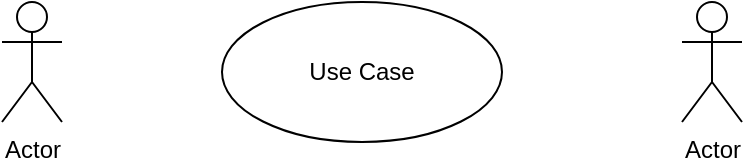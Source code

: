 <mxfile version="14.4.3" type="device" pages="3"><diagram id="1RZVzousISWb5a8k0P-Y" name="Usecase"><mxGraphModel dx="846" dy="494" grid="1" gridSize="10" guides="1" tooltips="1" connect="1" arrows="1" fold="1" page="1" pageScale="1" pageWidth="850" pageHeight="1100" math="0" shadow="0"><root><mxCell id="0"/><mxCell id="1" parent="0"/><mxCell id="ZLhpvtdAjn2yRUdc2olE-1" value="Actor" style="shape=umlActor;verticalLabelPosition=bottom;verticalAlign=top;html=1;outlineConnect=0;" parent="1" vertex="1"><mxGeometry x="230" y="140" width="30" height="60" as="geometry"/></mxCell><mxCell id="ZLhpvtdAjn2yRUdc2olE-2" value="Use Case" style="ellipse;whiteSpace=wrap;html=1;" parent="1" vertex="1"><mxGeometry x="340" y="140" width="140" height="70" as="geometry"/></mxCell><mxCell id="ZLhpvtdAjn2yRUdc2olE-3" value="Actor" style="shape=umlActor;verticalLabelPosition=bottom;verticalAlign=top;html=1;outlineConnect=0;" parent="1" vertex="1"><mxGeometry x="570" y="140" width="30" height="60" as="geometry"/></mxCell></root></mxGraphModel></diagram><diagram id="y_s4bgvlzb08ftjt3qP4" name="Wireframe"><mxGraphModel dx="2124" dy="1020" grid="0" gridSize="10" guides="1" tooltips="1" connect="1" arrows="1" fold="1" page="0" pageScale="1" pageWidth="850" pageHeight="1100" math="0" shadow="0"><root><mxCell id="UDJCawaxmf3lOHUidrGU-0"/><mxCell id="UDJCawaxmf3lOHUidrGU-1" parent="UDJCawaxmf3lOHUidrGU-0"/><mxCell id="CvtD-ER8XAW-1Uu7swTq-0" value="" style="rounded=0;whiteSpace=wrap;html=1;" parent="UDJCawaxmf3lOHUidrGU-1" vertex="1"><mxGeometry x="-18" y="19" width="929" height="552" as="geometry"/></mxCell><mxCell id="CvtD-ER8XAW-1Uu7swTq-1" value="Dashboard" style="rounded=0;whiteSpace=wrap;html=1;align=left;fontSize=14;" parent="UDJCawaxmf3lOHUidrGU-1" vertex="1"><mxGeometry x="-18" y="71" width="189" height="37" as="geometry"/></mxCell><mxCell id="CvtD-ER8XAW-1Uu7swTq-4" value="" style="rounded=0;whiteSpace=wrap;html=1;" parent="UDJCawaxmf3lOHUidrGU-1" vertex="1"><mxGeometry x="-18" y="108" width="189" height="37" as="geometry"/></mxCell><mxCell id="CvtD-ER8XAW-1Uu7swTq-5" value="" style="rounded=0;whiteSpace=wrap;html=1;" parent="UDJCawaxmf3lOHUidrGU-1" vertex="1"><mxGeometry x="-18" y="19" width="929" height="52" as="geometry"/></mxCell><mxCell id="CvtD-ER8XAW-1Uu7swTq-6" value="" style="rounded=0;whiteSpace=wrap;html=1;" parent="UDJCawaxmf3lOHUidrGU-1" vertex="1"><mxGeometry x="171" y="71" width="740" height="462" as="geometry"/></mxCell><mxCell id="CvtD-ER8XAW-1Uu7swTq-7" value="" style="rounded=0;whiteSpace=wrap;html=1;" parent="UDJCawaxmf3lOHUidrGU-1" vertex="1"><mxGeometry x="-18" y="531" width="929" height="41" as="geometry"/></mxCell><mxCell id="CvtD-ER8XAW-1Uu7swTq-8" value="" style="rounded=0;whiteSpace=wrap;html=1;" parent="UDJCawaxmf3lOHUidrGU-1" vertex="1"><mxGeometry x="-19" y="146" width="189" height="37" as="geometry"/></mxCell><mxCell id="CvtD-ER8XAW-1Uu7swTq-9" value="" style="rounded=0;whiteSpace=wrap;html=1;" parent="UDJCawaxmf3lOHUidrGU-1" vertex="1"><mxGeometry x="-19" y="183" width="189" height="37" as="geometry"/></mxCell><mxCell id="CvtD-ER8XAW-1Uu7swTq-2" value="" style="dashed=0;outlineConnect=0;html=1;align=center;labelPosition=center;verticalLabelPosition=bottom;verticalAlign=top;shape=mxgraph.weblogos.android;fillColor=#A4CA39;strokeColor=none" parent="UDJCawaxmf3lOHUidrGU-1" vertex="1"><mxGeometry x="-6" y="25.5" width="26" height="39" as="geometry"/></mxCell><mxCell id="CvtD-ER8XAW-1Uu7swTq-10" value="SPK Penilaian karyawan" style="text;html=1;align=center;verticalAlign=middle;resizable=0;points=[];autosize=1;fontStyle=1;fontSize=15;" parent="UDJCawaxmf3lOHUidrGU-1" vertex="1"><mxGeometry x="32" y="34" width="183" height="22" as="geometry"/></mxCell><mxCell id="CvtD-ER8XAW-1Uu7swTq-11" value="" style="pointerEvents=1;shadow=0;dashed=0;html=1;strokeColor=none;labelPosition=center;verticalLabelPosition=bottom;verticalAlign=top;align=center;fillColor=#505050;shape=mxgraph.mscae.intune.account_portal;fontSize=15;" parent="UDJCawaxmf3lOHUidrGU-1" vertex="1"><mxGeometry x="865" y="29.5" width="22" height="31" as="geometry"/></mxCell><mxCell id="CvtD-ER8XAW-1Uu7swTq-12" value="Copyeright @ SPK" style="text;html=1;align=center;verticalAlign=middle;resizable=0;points=[];autosize=1;fontSize=14;" parent="UDJCawaxmf3lOHUidrGU-1" vertex="1"><mxGeometry x="372" y="541" width="128" height="21" as="geometry"/></mxCell></root></mxGraphModel></diagram><diagram id="EhaP7U-JT3f8YgvQca6I" name="Relasi Tabel"><mxGraphModel dx="1231" dy="729" grid="0" gridSize="10" guides="1" tooltips="1" connect="1" arrows="1" fold="1" page="0" pageScale="1" pageWidth="850" pageHeight="1100" math="0" shadow="0"><root><mxCell id="19EoiY2_Z62q6Ys6flRW-0"/><mxCell id="19EoiY2_Z62q6Ys6flRW-1" parent="19EoiY2_Z62q6Ys6flRW-0"/><mxCell id="19EoiY2_Z62q6Ys6flRW-2" value="Karyawan" style="shape=table;startSize=30;container=1;collapsible=1;childLayout=tableLayout;fixedRows=1;rowLines=0;fontStyle=1;align=center;resizeLast=1;" vertex="1" parent="19EoiY2_Z62q6Ys6flRW-1"><mxGeometry x="35" y="255" width="180" height="220" as="geometry"/></mxCell><mxCell id="19EoiY2_Z62q6Ys6flRW-3" value="" style="shape=partialRectangle;collapsible=0;dropTarget=0;pointerEvents=0;fillColor=none;top=0;left=0;bottom=1;right=0;points=[[0,0.5],[1,0.5]];portConstraint=eastwest;" vertex="1" parent="19EoiY2_Z62q6Ys6flRW-2"><mxGeometry y="30" width="180" height="30" as="geometry"/></mxCell><mxCell id="19EoiY2_Z62q6Ys6flRW-4" value="PK" style="shape=partialRectangle;connectable=0;fillColor=none;top=0;left=0;bottom=0;right=0;fontStyle=1;overflow=hidden;" vertex="1" parent="19EoiY2_Z62q6Ys6flRW-3"><mxGeometry width="30" height="30" as="geometry"/></mxCell><mxCell id="19EoiY2_Z62q6Ys6flRW-5" value="id_karyawan (int, 11)" style="shape=partialRectangle;connectable=0;fillColor=none;top=0;left=0;bottom=0;right=0;align=left;spacingLeft=6;fontStyle=5;overflow=hidden;" vertex="1" parent="19EoiY2_Z62q6Ys6flRW-3"><mxGeometry x="30" width="150" height="30" as="geometry"/></mxCell><mxCell id="19EoiY2_Z62q6Ys6flRW-6" value="" style="shape=partialRectangle;collapsible=0;dropTarget=0;pointerEvents=0;fillColor=none;top=0;left=0;bottom=0;right=0;points=[[0,0.5],[1,0.5]];portConstraint=eastwest;" vertex="1" parent="19EoiY2_Z62q6Ys6flRW-2"><mxGeometry y="60" width="180" height="30" as="geometry"/></mxCell><mxCell id="19EoiY2_Z62q6Ys6flRW-7" value="" style="shape=partialRectangle;connectable=0;fillColor=none;top=0;left=0;bottom=0;right=0;editable=1;overflow=hidden;" vertex="1" parent="19EoiY2_Z62q6Ys6flRW-6"><mxGeometry width="30" height="30" as="geometry"/></mxCell><mxCell id="19EoiY2_Z62q6Ys6flRW-8" value="nip (char, 6)" style="shape=partialRectangle;connectable=0;fillColor=none;top=0;left=0;bottom=0;right=0;align=left;spacingLeft=6;overflow=hidden;" vertex="1" parent="19EoiY2_Z62q6Ys6flRW-6"><mxGeometry x="30" width="150" height="30" as="geometry"/></mxCell><mxCell id="19EoiY2_Z62q6Ys6flRW-9" value="" style="shape=partialRectangle;collapsible=0;dropTarget=0;pointerEvents=0;fillColor=none;top=0;left=0;bottom=0;right=0;points=[[0,0.5],[1,0.5]];portConstraint=eastwest;" vertex="1" parent="19EoiY2_Z62q6Ys6flRW-2"><mxGeometry y="90" width="180" height="30" as="geometry"/></mxCell><mxCell id="19EoiY2_Z62q6Ys6flRW-10" value="" style="shape=partialRectangle;connectable=0;fillColor=none;top=0;left=0;bottom=0;right=0;editable=1;overflow=hidden;" vertex="1" parent="19EoiY2_Z62q6Ys6flRW-9"><mxGeometry width="30" height="30" as="geometry"/></mxCell><mxCell id="19EoiY2_Z62q6Ys6flRW-11" value="nama (varchar, 50)" style="shape=partialRectangle;connectable=0;fillColor=none;top=0;left=0;bottom=0;right=0;align=left;spacingLeft=6;overflow=hidden;" vertex="1" parent="19EoiY2_Z62q6Ys6flRW-9"><mxGeometry x="30" width="150" height="30" as="geometry"/></mxCell><mxCell id="19EoiY2_Z62q6Ys6flRW-12" value="" style="shape=partialRectangle;collapsible=0;dropTarget=0;pointerEvents=0;fillColor=none;top=0;left=0;bottom=0;right=0;points=[[0,0.5],[1,0.5]];portConstraint=eastwest;" vertex="1" parent="19EoiY2_Z62q6Ys6flRW-2"><mxGeometry y="120" width="180" height="30" as="geometry"/></mxCell><mxCell id="19EoiY2_Z62q6Ys6flRW-13" value="" style="shape=partialRectangle;connectable=0;fillColor=none;top=0;left=0;bottom=0;right=0;editable=1;overflow=hidden;" vertex="1" parent="19EoiY2_Z62q6Ys6flRW-12"><mxGeometry width="30" height="30" as="geometry"/></mxCell><mxCell id="19EoiY2_Z62q6Ys6flRW-14" value="jns_kel (enum, 'L';'P')" style="shape=partialRectangle;connectable=0;fillColor=none;top=0;left=0;bottom=0;right=0;align=left;spacingLeft=6;overflow=hidden;" vertex="1" parent="19EoiY2_Z62q6Ys6flRW-12"><mxGeometry x="30" width="150" height="30" as="geometry"/></mxCell><mxCell id="19EoiY2_Z62q6Ys6flRW-21" value="" style="shape=partialRectangle;collapsible=0;dropTarget=0;pointerEvents=0;fillColor=none;top=0;left=0;bottom=0;right=0;points=[[0,0.5],[1,0.5]];portConstraint=eastwest;" vertex="1" parent="19EoiY2_Z62q6Ys6flRW-2"><mxGeometry y="150" width="180" height="30" as="geometry"/></mxCell><mxCell id="19EoiY2_Z62q6Ys6flRW-22" value="" style="shape=partialRectangle;connectable=0;fillColor=none;top=0;left=0;bottom=0;right=0;editable=1;overflow=hidden;" vertex="1" parent="19EoiY2_Z62q6Ys6flRW-21"><mxGeometry width="30" height="30" as="geometry"/></mxCell><mxCell id="19EoiY2_Z62q6Ys6flRW-23" value="alamat (varchar, 100)" style="shape=partialRectangle;connectable=0;fillColor=none;top=0;left=0;bottom=0;right=0;align=left;spacingLeft=6;overflow=hidden;" vertex="1" parent="19EoiY2_Z62q6Ys6flRW-21"><mxGeometry x="30" width="150" height="30" as="geometry"/></mxCell><mxCell id="19EoiY2_Z62q6Ys6flRW-24" value="" style="shape=partialRectangle;collapsible=0;dropTarget=0;pointerEvents=0;fillColor=none;top=0;left=0;bottom=0;right=0;points=[[0,0.5],[1,0.5]];portConstraint=eastwest;" vertex="1" parent="19EoiY2_Z62q6Ys6flRW-2"><mxGeometry y="180" width="180" height="30" as="geometry"/></mxCell><mxCell id="19EoiY2_Z62q6Ys6flRW-25" value="" style="shape=partialRectangle;connectable=0;fillColor=none;top=0;left=0;bottom=0;right=0;editable=1;overflow=hidden;" vertex="1" parent="19EoiY2_Z62q6Ys6flRW-24"><mxGeometry width="30" height="30" as="geometry"/></mxCell><mxCell id="19EoiY2_Z62q6Ys6flRW-26" value="no_hp (varchar, 14)" style="shape=partialRectangle;connectable=0;fillColor=none;top=0;left=0;bottom=0;right=0;align=left;spacingLeft=6;overflow=hidden;" vertex="1" parent="19EoiY2_Z62q6Ys6flRW-24"><mxGeometry x="30" width="150" height="30" as="geometry"/></mxCell><mxCell id="19EoiY2_Z62q6Ys6flRW-27" value="Kriteria" style="shape=table;startSize=30;container=1;collapsible=1;childLayout=tableLayout;fixedRows=1;rowLines=0;fontStyle=1;align=center;resizeLast=1;" vertex="1" parent="19EoiY2_Z62q6Ys6flRW-1"><mxGeometry x="858" y="265" width="196" height="180" as="geometry"/></mxCell><mxCell id="19EoiY2_Z62q6Ys6flRW-28" value="" style="shape=partialRectangle;collapsible=0;dropTarget=0;pointerEvents=0;fillColor=none;top=0;left=0;bottom=1;right=0;points=[[0,0.5],[1,0.5]];portConstraint=eastwest;" vertex="1" parent="19EoiY2_Z62q6Ys6flRW-27"><mxGeometry y="30" width="196" height="30" as="geometry"/></mxCell><mxCell id="19EoiY2_Z62q6Ys6flRW-29" value="PK" style="shape=partialRectangle;connectable=0;fillColor=none;top=0;left=0;bottom=0;right=0;fontStyle=1;overflow=hidden;" vertex="1" parent="19EoiY2_Z62q6Ys6flRW-28"><mxGeometry width="30" height="30" as="geometry"/></mxCell><mxCell id="19EoiY2_Z62q6Ys6flRW-30" value="id_kriteria (int, 11)" style="shape=partialRectangle;connectable=0;fillColor=none;top=0;left=0;bottom=0;right=0;align=left;spacingLeft=6;fontStyle=5;overflow=hidden;" vertex="1" parent="19EoiY2_Z62q6Ys6flRW-28"><mxGeometry x="30" width="166" height="30" as="geometry"/></mxCell><mxCell id="19EoiY2_Z62q6Ys6flRW-31" value="" style="shape=partialRectangle;collapsible=0;dropTarget=0;pointerEvents=0;fillColor=none;top=0;left=0;bottom=0;right=0;points=[[0,0.5],[1,0.5]];portConstraint=eastwest;" vertex="1" parent="19EoiY2_Z62q6Ys6flRW-27"><mxGeometry y="60" width="196" height="30" as="geometry"/></mxCell><mxCell id="19EoiY2_Z62q6Ys6flRW-32" value="" style="shape=partialRectangle;connectable=0;fillColor=none;top=0;left=0;bottom=0;right=0;editable=1;overflow=hidden;" vertex="1" parent="19EoiY2_Z62q6Ys6flRW-31"><mxGeometry width="30" height="30" as="geometry"/></mxCell><mxCell id="19EoiY2_Z62q6Ys6flRW-33" value="nama_kriteria (varchar, 20)" style="shape=partialRectangle;connectable=0;fillColor=none;top=0;left=0;bottom=0;right=0;align=left;spacingLeft=6;overflow=hidden;" vertex="1" parent="19EoiY2_Z62q6Ys6flRW-31"><mxGeometry x="30" width="166" height="30" as="geometry"/></mxCell><mxCell id="19EoiY2_Z62q6Ys6flRW-127" value="" style="shape=partialRectangle;collapsible=0;dropTarget=0;pointerEvents=0;fillColor=none;top=0;left=0;bottom=0;right=0;points=[[0,0.5],[1,0.5]];portConstraint=eastwest;" vertex="1" parent="19EoiY2_Z62q6Ys6flRW-27"><mxGeometry y="90" width="196" height="30" as="geometry"/></mxCell><mxCell id="19EoiY2_Z62q6Ys6flRW-128" value="" style="shape=partialRectangle;connectable=0;fillColor=none;top=0;left=0;bottom=0;right=0;editable=1;overflow=hidden;" vertex="1" parent="19EoiY2_Z62q6Ys6flRW-127"><mxGeometry width="30" height="30" as="geometry"/></mxCell><mxCell id="19EoiY2_Z62q6Ys6flRW-129" value="tipe (enum, 'b';'c')" style="shape=partialRectangle;connectable=0;fillColor=none;top=0;left=0;bottom=0;right=0;align=left;spacingLeft=6;overflow=hidden;" vertex="1" parent="19EoiY2_Z62q6Ys6flRW-127"><mxGeometry x="30" width="166" height="30" as="geometry"/></mxCell><mxCell id="19EoiY2_Z62q6Ys6flRW-34" value="" style="shape=partialRectangle;collapsible=0;dropTarget=0;pointerEvents=0;fillColor=none;top=0;left=0;bottom=0;right=0;points=[[0,0.5],[1,0.5]];portConstraint=eastwest;" vertex="1" parent="19EoiY2_Z62q6Ys6flRW-27"><mxGeometry y="120" width="196" height="30" as="geometry"/></mxCell><mxCell id="19EoiY2_Z62q6Ys6flRW-35" value="" style="shape=partialRectangle;connectable=0;fillColor=none;top=0;left=0;bottom=0;right=0;editable=1;overflow=hidden;" vertex="1" parent="19EoiY2_Z62q6Ys6flRW-34"><mxGeometry width="30" height="30" as="geometry"/></mxCell><mxCell id="19EoiY2_Z62q6Ys6flRW-36" value="bobot (double, 1)" style="shape=partialRectangle;connectable=0;fillColor=none;top=0;left=0;bottom=0;right=0;align=left;spacingLeft=6;overflow=hidden;" vertex="1" parent="19EoiY2_Z62q6Ys6flRW-34"><mxGeometry x="30" width="166" height="30" as="geometry"/></mxCell><mxCell id="19EoiY2_Z62q6Ys6flRW-37" value="" style="shape=partialRectangle;collapsible=0;dropTarget=0;pointerEvents=0;fillColor=none;top=0;left=0;bottom=0;right=0;points=[[0,0.5],[1,0.5]];portConstraint=eastwest;" vertex="1" parent="19EoiY2_Z62q6Ys6flRW-27"><mxGeometry y="150" width="196" height="30" as="geometry"/></mxCell><mxCell id="19EoiY2_Z62q6Ys6flRW-38" value="" style="shape=partialRectangle;connectable=0;fillColor=none;top=0;left=0;bottom=0;right=0;editable=1;overflow=hidden;" vertex="1" parent="19EoiY2_Z62q6Ys6flRW-37"><mxGeometry width="30" height="30" as="geometry"/></mxCell><mxCell id="19EoiY2_Z62q6Ys6flRW-39" value="" style="shape=partialRectangle;connectable=0;fillColor=none;top=0;left=0;bottom=0;right=0;align=left;spacingLeft=6;overflow=hidden;" vertex="1" parent="19EoiY2_Z62q6Ys6flRW-37"><mxGeometry x="30" width="166" height="30" as="geometry"/></mxCell><mxCell id="19EoiY2_Z62q6Ys6flRW-46" value="Periode" style="shape=table;startSize=30;container=1;collapsible=1;childLayout=tableLayout;fixedRows=1;rowLines=0;fontStyle=1;align=center;resizeLast=1;" vertex="1" parent="19EoiY2_Z62q6Ys6flRW-1"><mxGeometry x="842" y="510" width="196" height="120" as="geometry"/></mxCell><mxCell id="19EoiY2_Z62q6Ys6flRW-47" value="" style="shape=partialRectangle;collapsible=0;dropTarget=0;pointerEvents=0;fillColor=none;top=0;left=0;bottom=1;right=0;points=[[0,0.5],[1,0.5]];portConstraint=eastwest;" vertex="1" parent="19EoiY2_Z62q6Ys6flRW-46"><mxGeometry y="30" width="196" height="30" as="geometry"/></mxCell><mxCell id="19EoiY2_Z62q6Ys6flRW-48" value="PK" style="shape=partialRectangle;connectable=0;fillColor=none;top=0;left=0;bottom=0;right=0;fontStyle=1;overflow=hidden;" vertex="1" parent="19EoiY2_Z62q6Ys6flRW-47"><mxGeometry width="30" height="30" as="geometry"/></mxCell><mxCell id="19EoiY2_Z62q6Ys6flRW-49" value="id_periode (int, 11)" style="shape=partialRectangle;connectable=0;fillColor=none;top=0;left=0;bottom=0;right=0;align=left;spacingLeft=6;fontStyle=5;overflow=hidden;" vertex="1" parent="19EoiY2_Z62q6Ys6flRW-47"><mxGeometry x="30" width="166" height="30" as="geometry"/></mxCell><mxCell id="19EoiY2_Z62q6Ys6flRW-50" value="" style="shape=partialRectangle;collapsible=0;dropTarget=0;pointerEvents=0;fillColor=none;top=0;left=0;bottom=0;right=0;points=[[0,0.5],[1,0.5]];portConstraint=eastwest;" vertex="1" parent="19EoiY2_Z62q6Ys6flRW-46"><mxGeometry y="60" width="196" height="30" as="geometry"/></mxCell><mxCell id="19EoiY2_Z62q6Ys6flRW-51" value="" style="shape=partialRectangle;connectable=0;fillColor=none;top=0;left=0;bottom=0;right=0;editable=1;overflow=hidden;" vertex="1" parent="19EoiY2_Z62q6Ys6flRW-50"><mxGeometry width="30" height="30" as="geometry"/></mxCell><mxCell id="19EoiY2_Z62q6Ys6flRW-52" value="tahun (date)" style="shape=partialRectangle;connectable=0;fillColor=none;top=0;left=0;bottom=0;right=0;align=left;spacingLeft=6;overflow=hidden;" vertex="1" parent="19EoiY2_Z62q6Ys6flRW-50"><mxGeometry x="30" width="166" height="30" as="geometry"/></mxCell><mxCell id="19EoiY2_Z62q6Ys6flRW-56" value="" style="shape=partialRectangle;collapsible=0;dropTarget=0;pointerEvents=0;fillColor=none;top=0;left=0;bottom=0;right=0;points=[[0,0.5],[1,0.5]];portConstraint=eastwest;" vertex="1" parent="19EoiY2_Z62q6Ys6flRW-46"><mxGeometry y="90" width="196" height="30" as="geometry"/></mxCell><mxCell id="19EoiY2_Z62q6Ys6flRW-57" value="" style="shape=partialRectangle;connectable=0;fillColor=none;top=0;left=0;bottom=0;right=0;editable=1;overflow=hidden;" vertex="1" parent="19EoiY2_Z62q6Ys6flRW-56"><mxGeometry width="30" height="30" as="geometry"/></mxCell><mxCell id="19EoiY2_Z62q6Ys6flRW-58" value="" style="shape=partialRectangle;connectable=0;fillColor=none;top=0;left=0;bottom=0;right=0;align=left;spacingLeft=6;overflow=hidden;" vertex="1" parent="19EoiY2_Z62q6Ys6flRW-56"><mxGeometry x="30" width="166" height="30" as="geometry"/></mxCell><mxCell id="19EoiY2_Z62q6Ys6flRW-59" value="Kriteria_Periode" style="shape=table;startSize=30;container=1;collapsible=1;childLayout=tableLayout;fixedRows=1;rowLines=0;fontStyle=1;align=center;resizeLast=1;" vertex="1" parent="19EoiY2_Z62q6Ys6flRW-1"><mxGeometry x="592" y="306" width="196" height="180" as="geometry"/></mxCell><mxCell id="19EoiY2_Z62q6Ys6flRW-60" value="" style="shape=partialRectangle;collapsible=0;dropTarget=0;pointerEvents=0;fillColor=none;top=0;left=0;bottom=1;right=0;points=[[0,0.5],[1,0.5]];portConstraint=eastwest;" vertex="1" parent="19EoiY2_Z62q6Ys6flRW-59"><mxGeometry y="30" width="196" height="30" as="geometry"/></mxCell><mxCell id="19EoiY2_Z62q6Ys6flRW-61" value="PK" style="shape=partialRectangle;connectable=0;fillColor=none;top=0;left=0;bottom=0;right=0;fontStyle=1;overflow=hidden;" vertex="1" parent="19EoiY2_Z62q6Ys6flRW-60"><mxGeometry width="30" height="30" as="geometry"/></mxCell><mxCell id="19EoiY2_Z62q6Ys6flRW-62" value="id_kriteria_periode (int, 11)" style="shape=partialRectangle;connectable=0;fillColor=none;top=0;left=0;bottom=0;right=0;align=left;spacingLeft=6;fontStyle=5;overflow=hidden;" vertex="1" parent="19EoiY2_Z62q6Ys6flRW-60"><mxGeometry x="30" width="166" height="30" as="geometry"/></mxCell><mxCell id="19EoiY2_Z62q6Ys6flRW-72" value="" style="shape=partialRectangle;collapsible=0;dropTarget=0;pointerEvents=0;fillColor=none;top=0;left=0;bottom=1;right=0;points=[[0,0.5],[1,0.5]];portConstraint=eastwest;" vertex="1" parent="19EoiY2_Z62q6Ys6flRW-59"><mxGeometry y="60" width="196" height="30" as="geometry"/></mxCell><mxCell id="19EoiY2_Z62q6Ys6flRW-73" value="FK" style="shape=partialRectangle;connectable=0;fillColor=none;top=0;left=0;bottom=0;right=0;fontStyle=1;overflow=hidden;" vertex="1" parent="19EoiY2_Z62q6Ys6flRW-72"><mxGeometry width="30" height="30" as="geometry"/></mxCell><mxCell id="19EoiY2_Z62q6Ys6flRW-74" value="id_kriteria (int, 11)" style="shape=partialRectangle;connectable=0;fillColor=none;top=0;left=0;bottom=0;right=0;align=left;spacingLeft=6;fontStyle=5;overflow=hidden;" vertex="1" parent="19EoiY2_Z62q6Ys6flRW-72"><mxGeometry x="30" width="166" height="30" as="geometry"/></mxCell><mxCell id="19EoiY2_Z62q6Ys6flRW-75" value="" style="shape=partialRectangle;collapsible=0;dropTarget=0;pointerEvents=0;fillColor=none;top=0;left=0;bottom=1;right=0;points=[[0,0.5],[1,0.5]];portConstraint=eastwest;" vertex="1" parent="19EoiY2_Z62q6Ys6flRW-59"><mxGeometry y="90" width="196" height="30" as="geometry"/></mxCell><mxCell id="19EoiY2_Z62q6Ys6flRW-76" value="FK" style="shape=partialRectangle;connectable=0;fillColor=none;top=0;left=0;bottom=0;right=0;fontStyle=1;overflow=hidden;" vertex="1" parent="19EoiY2_Z62q6Ys6flRW-75"><mxGeometry width="30" height="30" as="geometry"/></mxCell><mxCell id="19EoiY2_Z62q6Ys6flRW-77" value="id_periode (int, 11)" style="shape=partialRectangle;connectable=0;fillColor=none;top=0;left=0;bottom=0;right=0;align=left;spacingLeft=6;fontStyle=5;overflow=hidden;" vertex="1" parent="19EoiY2_Z62q6Ys6flRW-75"><mxGeometry x="30" width="166" height="30" as="geometry"/></mxCell><mxCell id="19EoiY2_Z62q6Ys6flRW-63" value="" style="shape=partialRectangle;collapsible=0;dropTarget=0;pointerEvents=0;fillColor=none;top=0;left=0;bottom=0;right=0;points=[[0,0.5],[1,0.5]];portConstraint=eastwest;" vertex="1" parent="19EoiY2_Z62q6Ys6flRW-59"><mxGeometry y="120" width="196" height="30" as="geometry"/></mxCell><mxCell id="19EoiY2_Z62q6Ys6flRW-64" value="" style="shape=partialRectangle;connectable=0;fillColor=none;top=0;left=0;bottom=0;right=0;editable=1;overflow=hidden;" vertex="1" parent="19EoiY2_Z62q6Ys6flRW-63"><mxGeometry width="30" height="30" as="geometry"/></mxCell><mxCell id="19EoiY2_Z62q6Ys6flRW-65" value="deskripsi (varchar, 100)" style="shape=partialRectangle;connectable=0;fillColor=none;top=0;left=0;bottom=0;right=0;align=left;spacingLeft=6;overflow=hidden;" vertex="1" parent="19EoiY2_Z62q6Ys6flRW-63"><mxGeometry x="30" width="166" height="30" as="geometry"/></mxCell><mxCell id="19EoiY2_Z62q6Ys6flRW-69" value="" style="shape=partialRectangle;collapsible=0;dropTarget=0;pointerEvents=0;fillColor=none;top=0;left=0;bottom=0;right=0;points=[[0,0.5],[1,0.5]];portConstraint=eastwest;" vertex="1" parent="19EoiY2_Z62q6Ys6flRW-59"><mxGeometry y="150" width="196" height="30" as="geometry"/></mxCell><mxCell id="19EoiY2_Z62q6Ys6flRW-70" value="" style="shape=partialRectangle;connectable=0;fillColor=none;top=0;left=0;bottom=0;right=0;editable=1;overflow=hidden;" vertex="1" parent="19EoiY2_Z62q6Ys6flRW-69"><mxGeometry width="30" height="30" as="geometry"/></mxCell><mxCell id="19EoiY2_Z62q6Ys6flRW-71" value="" style="shape=partialRectangle;connectable=0;fillColor=none;top=0;left=0;bottom=0;right=0;align=left;spacingLeft=6;overflow=hidden;" vertex="1" parent="19EoiY2_Z62q6Ys6flRW-69"><mxGeometry x="30" width="166" height="30" as="geometry"/></mxCell><mxCell id="19EoiY2_Z62q6Ys6flRW-78" style="edgeStyle=orthogonalEdgeStyle;rounded=0;orthogonalLoop=1;jettySize=auto;html=1;exitX=1;exitY=0.5;exitDx=0;exitDy=0;entryX=0;entryY=0.5;entryDx=0;entryDy=0;endArrow=ERone;endFill=0;startArrow=ERmany;startFill=0;" edge="1" parent="19EoiY2_Z62q6Ys6flRW-1" source="19EoiY2_Z62q6Ys6flRW-72" target="19EoiY2_Z62q6Ys6flRW-28"><mxGeometry relative="1" as="geometry"><Array as="points"><mxPoint x="803" y="381"/><mxPoint x="803" y="310"/></Array></mxGeometry></mxCell><mxCell id="19EoiY2_Z62q6Ys6flRW-79" style="edgeStyle=orthogonalEdgeStyle;rounded=0;orthogonalLoop=1;jettySize=auto;html=1;exitX=0;exitY=0.5;exitDx=0;exitDy=0;entryX=1;entryY=0.5;entryDx=0;entryDy=0;endArrow=ERmany;endFill=0;startArrow=ERone;startFill=0;" edge="1" parent="19EoiY2_Z62q6Ys6flRW-1" source="19EoiY2_Z62q6Ys6flRW-47" target="19EoiY2_Z62q6Ys6flRW-75"><mxGeometry relative="1" as="geometry"/></mxCell><mxCell id="19EoiY2_Z62q6Ys6flRW-83" value="Penilaian" style="shape=table;startSize=30;container=1;collapsible=1;childLayout=tableLayout;fixedRows=1;rowLines=0;fontStyle=1;align=center;resizeLast=1;" vertex="1" parent="19EoiY2_Z62q6Ys6flRW-1"><mxGeometry x="309" y="340" width="208" height="190" as="geometry"/></mxCell><mxCell id="19EoiY2_Z62q6Ys6flRW-84" value="" style="shape=partialRectangle;collapsible=0;dropTarget=0;pointerEvents=0;fillColor=none;top=0;left=0;bottom=1;right=0;points=[[0,0.5],[1,0.5]];portConstraint=eastwest;" vertex="1" parent="19EoiY2_Z62q6Ys6flRW-83"><mxGeometry y="30" width="208" height="30" as="geometry"/></mxCell><mxCell id="19EoiY2_Z62q6Ys6flRW-85" value="PK" style="shape=partialRectangle;connectable=0;fillColor=none;top=0;left=0;bottom=0;right=0;fontStyle=1;overflow=hidden;" vertex="1" parent="19EoiY2_Z62q6Ys6flRW-84"><mxGeometry width="30" height="30" as="geometry"/></mxCell><mxCell id="19EoiY2_Z62q6Ys6flRW-86" value="id_penilaian (int, 11)" style="shape=partialRectangle;connectable=0;fillColor=none;top=0;left=0;bottom=0;right=0;align=left;spacingLeft=6;fontStyle=5;overflow=hidden;" vertex="1" parent="19EoiY2_Z62q6Ys6flRW-84"><mxGeometry x="30" width="178" height="30" as="geometry"/></mxCell><mxCell id="19EoiY2_Z62q6Ys6flRW-107" value="" style="shape=partialRectangle;collapsible=0;dropTarget=0;pointerEvents=0;fillColor=none;top=0;left=0;bottom=1;right=0;points=[[0,0.5],[1,0.5]];portConstraint=eastwest;" vertex="1" parent="19EoiY2_Z62q6Ys6flRW-83"><mxGeometry y="60" width="208" height="30" as="geometry"/></mxCell><mxCell id="19EoiY2_Z62q6Ys6flRW-108" value="PK" style="shape=partialRectangle;connectable=0;fillColor=none;top=0;left=0;bottom=0;right=0;fontStyle=1;overflow=hidden;" vertex="1" parent="19EoiY2_Z62q6Ys6flRW-107"><mxGeometry width="30" height="30" as="geometry"/></mxCell><mxCell id="19EoiY2_Z62q6Ys6flRW-109" value="id_karyawan (int, 11)" style="shape=partialRectangle;connectable=0;fillColor=none;top=0;left=0;bottom=0;right=0;align=left;spacingLeft=6;fontStyle=5;overflow=hidden;" vertex="1" parent="19EoiY2_Z62q6Ys6flRW-107"><mxGeometry x="30" width="178" height="30" as="geometry"/></mxCell><mxCell id="19EoiY2_Z62q6Ys6flRW-102" value="" style="shape=partialRectangle;collapsible=0;dropTarget=0;pointerEvents=0;fillColor=none;top=0;left=0;bottom=1;right=0;points=[[0,0.5],[1,0.5]];portConstraint=eastwest;" vertex="1" parent="19EoiY2_Z62q6Ys6flRW-83"><mxGeometry y="90" width="208" height="30" as="geometry"/></mxCell><mxCell id="19EoiY2_Z62q6Ys6flRW-103" value="PK" style="shape=partialRectangle;connectable=0;fillColor=none;top=0;left=0;bottom=0;right=0;fontStyle=1;overflow=hidden;" vertex="1" parent="19EoiY2_Z62q6Ys6flRW-102"><mxGeometry width="30" height="30" as="geometry"/></mxCell><mxCell id="19EoiY2_Z62q6Ys6flRW-104" value="id_kriteria_periode (int, 11)" style="shape=partialRectangle;connectable=0;fillColor=none;top=0;left=0;bottom=0;right=0;align=left;spacingLeft=6;fontStyle=5;overflow=hidden;" vertex="1" parent="19EoiY2_Z62q6Ys6flRW-102"><mxGeometry x="30" width="178" height="30" as="geometry"/></mxCell><mxCell id="19EoiY2_Z62q6Ys6flRW-87" value="" style="shape=partialRectangle;collapsible=0;dropTarget=0;pointerEvents=0;fillColor=none;top=0;left=0;bottom=0;right=0;points=[[0,0.5],[1,0.5]];portConstraint=eastwest;" vertex="1" parent="19EoiY2_Z62q6Ys6flRW-83"><mxGeometry y="120" width="208" height="30" as="geometry"/></mxCell><mxCell id="19EoiY2_Z62q6Ys6flRW-88" value="" style="shape=partialRectangle;connectable=0;fillColor=none;top=0;left=0;bottom=0;right=0;editable=1;overflow=hidden;" vertex="1" parent="19EoiY2_Z62q6Ys6flRW-87"><mxGeometry width="30" height="30" as="geometry"/></mxCell><mxCell id="19EoiY2_Z62q6Ys6flRW-89" value="timestamp" style="shape=partialRectangle;connectable=0;fillColor=none;top=0;left=0;bottom=0;right=0;align=left;spacingLeft=6;overflow=hidden;" vertex="1" parent="19EoiY2_Z62q6Ys6flRW-87"><mxGeometry x="30" width="178" height="30" as="geometry"/></mxCell><mxCell id="19EoiY2_Z62q6Ys6flRW-90" value="" style="shape=partialRectangle;collapsible=0;dropTarget=0;pointerEvents=0;fillColor=none;top=0;left=0;bottom=0;right=0;points=[[0,0.5],[1,0.5]];portConstraint=eastwest;" vertex="1" parent="19EoiY2_Z62q6Ys6flRW-83"><mxGeometry y="150" width="208" height="30" as="geometry"/></mxCell><mxCell id="19EoiY2_Z62q6Ys6flRW-91" value="" style="shape=partialRectangle;connectable=0;fillColor=none;top=0;left=0;bottom=0;right=0;editable=1;overflow=hidden;" vertex="1" parent="19EoiY2_Z62q6Ys6flRW-90"><mxGeometry width="30" height="30" as="geometry"/></mxCell><mxCell id="19EoiY2_Z62q6Ys6flRW-92" value="nilai (double, 3)" style="shape=partialRectangle;connectable=0;fillColor=none;top=0;left=0;bottom=0;right=0;align=left;spacingLeft=6;overflow=hidden;" vertex="1" parent="19EoiY2_Z62q6Ys6flRW-90"><mxGeometry x="30" width="178" height="30" as="geometry"/></mxCell><mxCell id="19EoiY2_Z62q6Ys6flRW-105" style="edgeStyle=orthogonalEdgeStyle;rounded=0;orthogonalLoop=1;jettySize=auto;html=1;exitX=0;exitY=0.5;exitDx=0;exitDy=0;entryX=1;entryY=0.5;entryDx=0;entryDy=0;startArrow=ERone;startFill=0;endArrow=ERone;endFill=0;" edge="1" parent="19EoiY2_Z62q6Ys6flRW-1" source="19EoiY2_Z62q6Ys6flRW-60" target="19EoiY2_Z62q6Ys6flRW-102"><mxGeometry relative="1" as="geometry"/></mxCell><mxCell id="19EoiY2_Z62q6Ys6flRW-110" style="edgeStyle=orthogonalEdgeStyle;rounded=0;orthogonalLoop=1;jettySize=auto;html=1;exitX=1;exitY=0.5;exitDx=0;exitDy=0;entryX=0;entryY=0.5;entryDx=0;entryDy=0;startArrow=ERone;startFill=0;endArrow=ERone;endFill=0;" edge="1" parent="19EoiY2_Z62q6Ys6flRW-1" source="19EoiY2_Z62q6Ys6flRW-3" target="19EoiY2_Z62q6Ys6flRW-107"><mxGeometry relative="1" as="geometry"/></mxCell><mxCell id="19EoiY2_Z62q6Ys6flRW-111" value="Perangkingan" style="shape=table;startSize=30;container=1;collapsible=1;childLayout=tableLayout;fixedRows=1;rowLines=0;fontStyle=1;align=center;resizeLast=1;" vertex="1" parent="19EoiY2_Z62q6Ys6flRW-1"><mxGeometry x="309" y="597" width="208" height="190" as="geometry"/></mxCell><mxCell id="19EoiY2_Z62q6Ys6flRW-112" value="" style="shape=partialRectangle;collapsible=0;dropTarget=0;pointerEvents=0;fillColor=none;top=0;left=0;bottom=1;right=0;points=[[0,0.5],[1,0.5]];portConstraint=eastwest;" vertex="1" parent="19EoiY2_Z62q6Ys6flRW-111"><mxGeometry y="30" width="208" height="30" as="geometry"/></mxCell><mxCell id="19EoiY2_Z62q6Ys6flRW-113" value="PK" style="shape=partialRectangle;connectable=0;fillColor=none;top=0;left=0;bottom=0;right=0;fontStyle=1;overflow=hidden;" vertex="1" parent="19EoiY2_Z62q6Ys6flRW-112"><mxGeometry width="30" height="30" as="geometry"/></mxCell><mxCell id="19EoiY2_Z62q6Ys6flRW-114" value="id_perangkingan (int, 11)" style="shape=partialRectangle;connectable=0;fillColor=none;top=0;left=0;bottom=0;right=0;align=left;spacingLeft=6;fontStyle=5;overflow=hidden;" vertex="1" parent="19EoiY2_Z62q6Ys6flRW-112"><mxGeometry x="30" width="178" height="30" as="geometry"/></mxCell><mxCell id="19EoiY2_Z62q6Ys6flRW-115" value="" style="shape=partialRectangle;collapsible=0;dropTarget=0;pointerEvents=0;fillColor=none;top=0;left=0;bottom=1;right=0;points=[[0,0.5],[1,0.5]];portConstraint=eastwest;" vertex="1" parent="19EoiY2_Z62q6Ys6flRW-111"><mxGeometry y="60" width="208" height="30" as="geometry"/></mxCell><mxCell id="19EoiY2_Z62q6Ys6flRW-116" value="PK" style="shape=partialRectangle;connectable=0;fillColor=none;top=0;left=0;bottom=0;right=0;fontStyle=1;overflow=hidden;" vertex="1" parent="19EoiY2_Z62q6Ys6flRW-115"><mxGeometry width="30" height="30" as="geometry"/></mxCell><mxCell id="19EoiY2_Z62q6Ys6flRW-117" value="id_karyawan (int, 11)" style="shape=partialRectangle;connectable=0;fillColor=none;top=0;left=0;bottom=0;right=0;align=left;spacingLeft=6;fontStyle=5;overflow=hidden;" vertex="1" parent="19EoiY2_Z62q6Ys6flRW-115"><mxGeometry x="30" width="178" height="30" as="geometry"/></mxCell><mxCell id="19EoiY2_Z62q6Ys6flRW-118" value="" style="shape=partialRectangle;collapsible=0;dropTarget=0;pointerEvents=0;fillColor=none;top=0;left=0;bottom=1;right=0;points=[[0,0.5],[1,0.5]];portConstraint=eastwest;" vertex="1" parent="19EoiY2_Z62q6Ys6flRW-111"><mxGeometry y="90" width="208" height="30" as="geometry"/></mxCell><mxCell id="19EoiY2_Z62q6Ys6flRW-119" value="PK" style="shape=partialRectangle;connectable=0;fillColor=none;top=0;left=0;bottom=0;right=0;fontStyle=1;overflow=hidden;" vertex="1" parent="19EoiY2_Z62q6Ys6flRW-118"><mxGeometry width="30" height="30" as="geometry"/></mxCell><mxCell id="19EoiY2_Z62q6Ys6flRW-120" value="id_periode (int, 11)" style="shape=partialRectangle;connectable=0;fillColor=none;top=0;left=0;bottom=0;right=0;align=left;spacingLeft=6;fontStyle=5;overflow=hidden;" vertex="1" parent="19EoiY2_Z62q6Ys6flRW-118"><mxGeometry x="30" width="178" height="30" as="geometry"/></mxCell><mxCell id="19EoiY2_Z62q6Ys6flRW-121" value="" style="shape=partialRectangle;collapsible=0;dropTarget=0;pointerEvents=0;fillColor=none;top=0;left=0;bottom=0;right=0;points=[[0,0.5],[1,0.5]];portConstraint=eastwest;" vertex="1" parent="19EoiY2_Z62q6Ys6flRW-111"><mxGeometry y="120" width="208" height="30" as="geometry"/></mxCell><mxCell id="19EoiY2_Z62q6Ys6flRW-122" value="" style="shape=partialRectangle;connectable=0;fillColor=none;top=0;left=0;bottom=0;right=0;editable=1;overflow=hidden;" vertex="1" parent="19EoiY2_Z62q6Ys6flRW-121"><mxGeometry width="30" height="30" as="geometry"/></mxCell><mxCell id="19EoiY2_Z62q6Ys6flRW-123" value="nilai (double, 3)" style="shape=partialRectangle;connectable=0;fillColor=none;top=0;left=0;bottom=0;right=0;align=left;spacingLeft=6;overflow=hidden;" vertex="1" parent="19EoiY2_Z62q6Ys6flRW-121"><mxGeometry x="30" width="178" height="30" as="geometry"/></mxCell><mxCell id="19EoiY2_Z62q6Ys6flRW-124" value="" style="shape=partialRectangle;collapsible=0;dropTarget=0;pointerEvents=0;fillColor=none;top=0;left=0;bottom=0;right=0;points=[[0,0.5],[1,0.5]];portConstraint=eastwest;" vertex="1" parent="19EoiY2_Z62q6Ys6flRW-111"><mxGeometry y="150" width="208" height="30" as="geometry"/></mxCell><mxCell id="19EoiY2_Z62q6Ys6flRW-125" value="" style="shape=partialRectangle;connectable=0;fillColor=none;top=0;left=0;bottom=0;right=0;editable=1;overflow=hidden;" vertex="1" parent="19EoiY2_Z62q6Ys6flRW-124"><mxGeometry width="30" height="30" as="geometry"/></mxCell><mxCell id="19EoiY2_Z62q6Ys6flRW-126" value="rangking (int, 11)" style="shape=partialRectangle;connectable=0;fillColor=none;top=0;left=0;bottom=0;right=0;align=left;spacingLeft=6;overflow=hidden;" vertex="1" parent="19EoiY2_Z62q6Ys6flRW-124"><mxGeometry x="30" width="178" height="30" as="geometry"/></mxCell><mxCell id="19EoiY2_Z62q6Ys6flRW-130" style="edgeStyle=orthogonalEdgeStyle;rounded=0;orthogonalLoop=1;jettySize=auto;html=1;exitX=1;exitY=0.5;exitDx=0;exitDy=0;entryX=0;entryY=0.5;entryDx=0;entryDy=0;startArrow=ERone;startFill=0;endArrow=ERone;endFill=0;" edge="1" parent="19EoiY2_Z62q6Ys6flRW-1" source="19EoiY2_Z62q6Ys6flRW-3" target="19EoiY2_Z62q6Ys6flRW-115"><mxGeometry relative="1" as="geometry"/></mxCell><mxCell id="19EoiY2_Z62q6Ys6flRW-131" style="edgeStyle=orthogonalEdgeStyle;rounded=0;orthogonalLoop=1;jettySize=auto;html=1;exitX=1;exitY=0.5;exitDx=0;exitDy=0;entryX=1;entryY=0.5;entryDx=0;entryDy=0;startArrow=ERone;startFill=0;endArrow=ERone;endFill=0;" edge="1" parent="19EoiY2_Z62q6Ys6flRW-1" source="19EoiY2_Z62q6Ys6flRW-47" target="19EoiY2_Z62q6Ys6flRW-118"><mxGeometry relative="1" as="geometry"/></mxCell></root></mxGraphModel></diagram></mxfile>